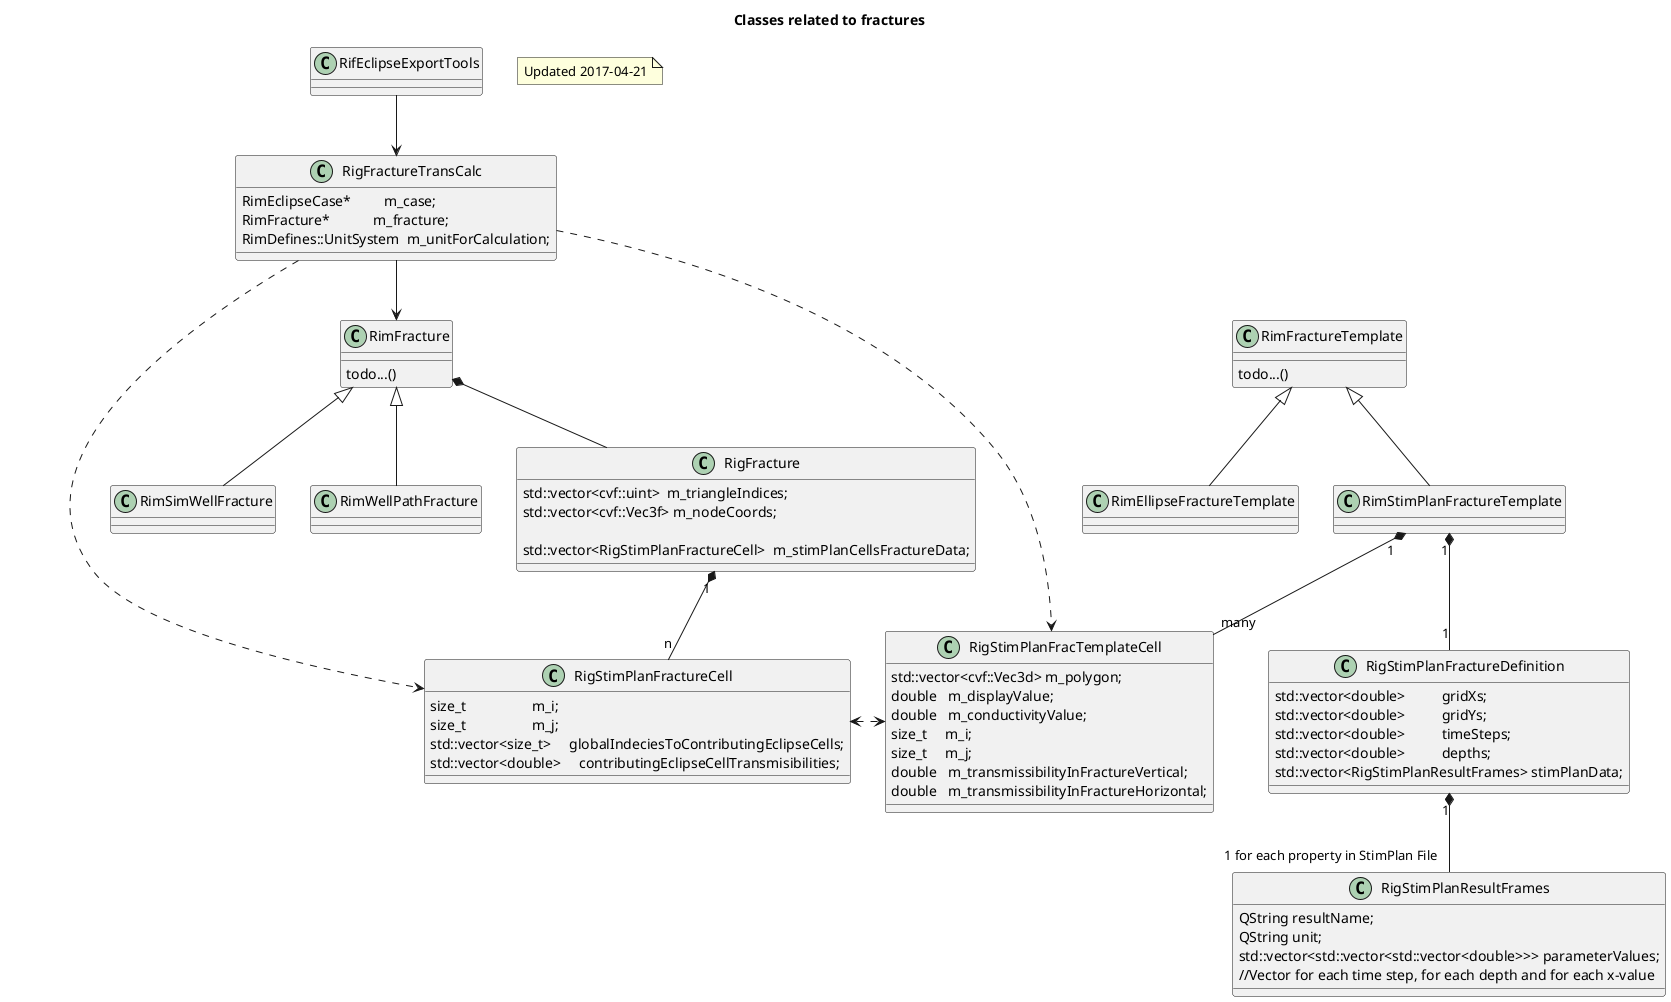 @startuml

Title Classes related to fractures

note as N1
 Updated 2017-04-21
end note

class RimFracture {
  todo...()
}

class RimSimWellFracture {
}
class RimWellPathFracture {
}


RimFracture <|-- RimSimWellFracture
RimFracture <|-- RimWellPathFracture

class RigFracture{
    std::vector<cvf::uint>  m_triangleIndices;
    std::vector<cvf::Vec3f> m_nodeCoords;

    std::vector<RigStimPlanFractureCell>  m_stimPlanCellsFractureData;
}

class RigStimPlanFractureCell{
    size_t                  m_i;
    size_t                  m_j;
    std::vector<size_t>     globalIndeciesToContributingEclipseCells;
    std::vector<double>     contributingEclipseCellTransmisibilities;
}

RimFracture *-- RigFracture
RigFracture "1" *-- "n" RigStimPlanFractureCell

class RimFractureTemplate {
  todo...()
}

class RimEllipseFractureTemplate {
}
class RimStimPlanFractureTemplate {
}


RimFractureTemplate <|-- RimEllipseFractureTemplate
RimFractureTemplate <|-- RimStimPlanFractureTemplate

class RigStimPlanFractureDefinition{
    std::vector<double>          gridXs;
    std::vector<double>          gridYs;
    std::vector<double>          timeSteps;
    std::vector<double>          depths;
    std::vector<RigStimPlanResultFrames> stimPlanData;

}

class RigStimPlanFracTemplateCell{
    std::vector<cvf::Vec3d> m_polygon;
    double   m_displayValue;
    double   m_conductivityValue;
    size_t     m_i;
    size_t     m_j;
    double   m_transmissibilityInFractureVertical;
    double   m_transmissibilityInFractureHorizontal;

}

RimStimPlanFractureTemplate "1" *-- "1" RigStimPlanFractureDefinition
RimStimPlanFractureTemplate "1" *-- "many" RigStimPlanFracTemplateCell

RigStimPlanFractureCell <.> RigStimPlanFracTemplateCell

class RigStimPlanResultFrames{
    QString resultName;
    QString unit;
    std::vector<std::vector<std::vector<double>>> parameterValues;
    //Vector for each time step, for each depth and for each x-value

}

RigStimPlanFractureDefinition "1" *-- "1 for each property in StimPlan File" RigStimPlanResultFrames


class RigFractureTransCalc{
    RimEclipseCase*         m_case;
    RimFracture*            m_fracture;
    RimDefines::UnitSystem  m_unitForCalculation;
}

RigFractureTransCalc --> RimFracture 
RigFractureTransCalc ..> RigStimPlanFracTemplateCell
RigFractureTransCalc ..> RigStimPlanFractureCell


class RifEclipseExportTools{
}

RifEclipseExportTools --> RigFractureTransCalc 





@enduml
